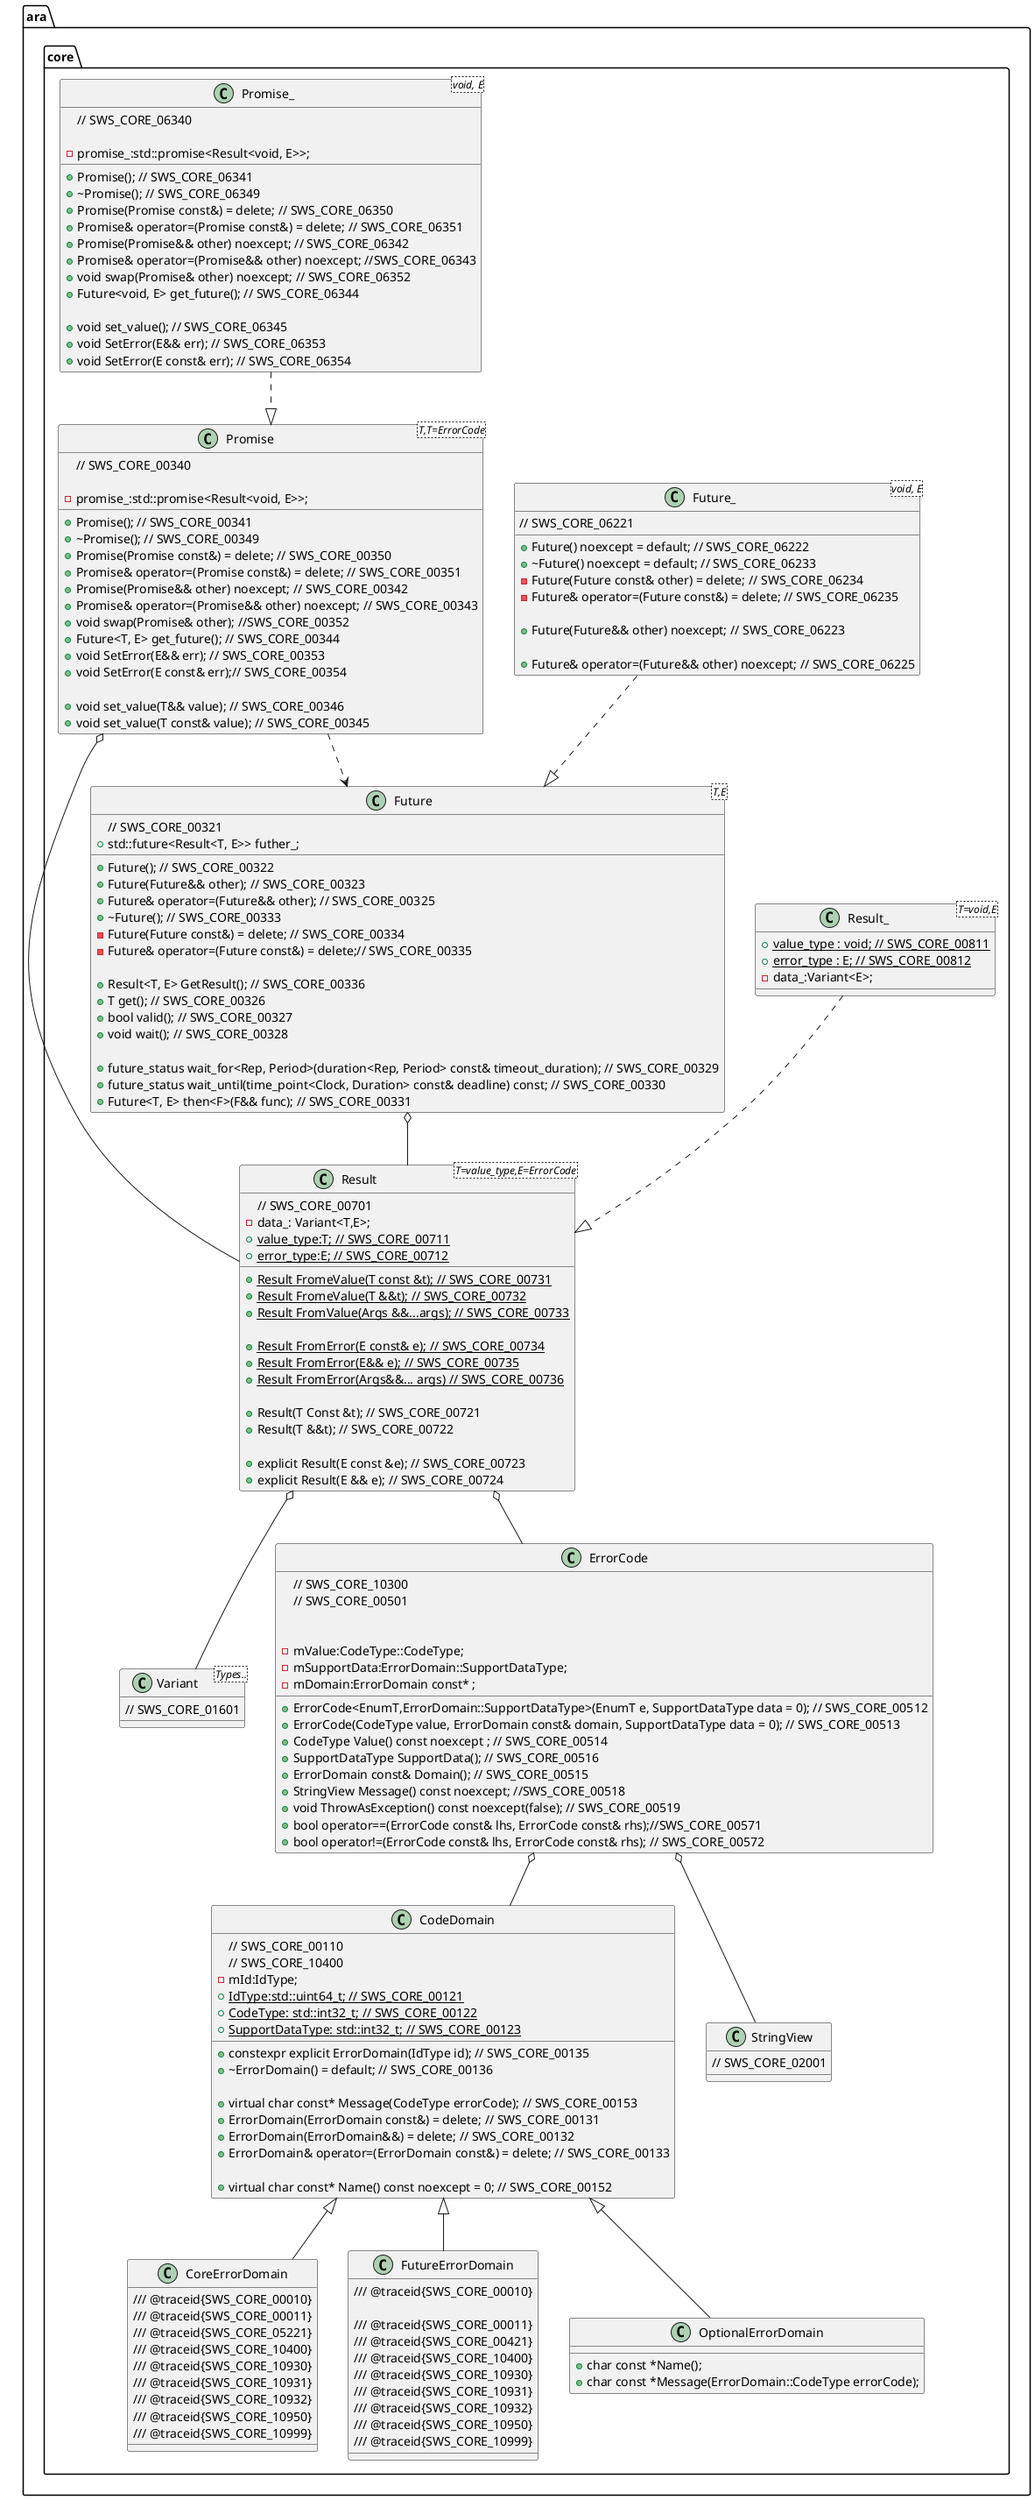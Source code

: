 @startuml core::types
package ara.core {
    class Variant<Types..>{ 
        // SWS_CORE_01601
    }
    class Result<T=value_type,E=ErrorCode> {
        // SWS_CORE_00701
        -data_: Variant<T,E>;
        +{static} value_type:T; // SWS_CORE_00711
        +{static} error_type:E; // SWS_CORE_00712
        +{static} Result FromeValue(T const &t); // SWS_CORE_00731
        +{static} Result FromeValue(T &&t); // SWS_CORE_00732
        +{static} Result FromValue(Args &&...args); // SWS_CORE_00733

        +{static} Result FromError(E const& e); // SWS_CORE_00734
        +{static} Result FromError(E&& e); // SWS_CORE_00735
        +{static} Result FromError(Args&&... args) // SWS_CORE_00736

        +Result(T Const &t); // SWS_CORE_00721
        +Result(T &&t); // SWS_CORE_00722
        
        +explicit Result(E const &e); // SWS_CORE_00723
        +explicit Result(E && e); // SWS_CORE_00724
    }

    class Result_<T=void,E> {
        +{static} value_type : void; // SWS_CORE_00811
        +{static} error_type : E; // SWS_CORE_00812
        -data_:Variant<E>;
    }

    class Future<T,E> {  
        // SWS_CORE_00321
        + std::future<Result<T, E>> futher_;
        +Future(); // SWS_CORE_00322
        +Future(Future&& other); // SWS_CORE_00323
        +Future& operator=(Future&& other); // SWS_CORE_00325
        +~Future(); // SWS_CORE_00333
        -Future(Future const&) = delete; // SWS_CORE_00334
        -Future& operator=(Future const&) = delete;// SWS_CORE_00335
 
        + Result<T, E> GetResult(); // SWS_CORE_00336
        + T get(); // SWS_CORE_00326
        + bool valid(); // SWS_CORE_00327
        + void wait(); // SWS_CORE_00328
        
        +future_status wait_for<Rep, Period>(duration<Rep, Period> const& timeout_duration); // SWS_CORE_00329
        +future_status wait_until(time_point<Clock, Duration> const& deadline) const; // SWS_CORE_00330

      
        + Future<T, E> then<F>(F&& func); // SWS_CORE_00331

       
    }
    class Future_<void, E> {
        // SWS_CORE_06221
        + Future() noexcept = default; // SWS_CORE_06222
        +~Future() noexcept = default; // SWS_CORE_06233
        -Future(Future const& other) = delete; // SWS_CORE_06234
        -Future& operator=(Future const&) = delete; // SWS_CORE_06235

        +Future(Future&& other) noexcept; // SWS_CORE_06223
       
        +Future& operator=(Future&& other) noexcept; // SWS_CORE_06225
    }

   
    class Promise<T,T=ErrorCode> {
        // SWS_CORE_00340
        +Promise(); // SWS_CORE_00341
        +~Promise(); // SWS_CORE_00349
        +Promise(Promise const&) = delete; // SWS_CORE_00350
        +Promise& operator=(Promise const&) = delete; // SWS_CORE_00351
        +Promise(Promise&& other) noexcept; // SWS_CORE_00342
        +Promise& operator=(Promise&& other) noexcept; // SWS_CORE_00343
        +void swap(Promise& other); //SWS_CORE_00352
        +Future<T, E> get_future(); // SWS_CORE_00344
        +void SetError(E&& err); // SWS_CORE_00353
        +void SetError(E const& err);// SWS_CORE_00354

        +void set_value(T&& value); // SWS_CORE_00346
        +void set_value(T const& value); // SWS_CORE_00345
        -promise_:std::promise<Result<void, E>>; 
    }

    class Promise_<void, E> {
        // SWS_CORE_06340
        +Promise(); // SWS_CORE_06341
        +~Promise(); // SWS_CORE_06349
        +Promise(Promise const&) = delete; // SWS_CORE_06350
        +Promise& operator=(Promise const&) = delete; // SWS_CORE_06351
        +Promise(Promise&& other) noexcept; // SWS_CORE_06342
        +Promise& operator=(Promise&& other) noexcept; //SWS_CORE_06343
        +void swap(Promise& other) noexcept; // SWS_CORE_06352
        +Future<void, E> get_future(); // SWS_CORE_06344

        +void set_value(); // SWS_CORE_06345
        +void SetError(E&& err); // SWS_CORE_06353
        +void SetError(E const& err); // SWS_CORE_06354
        -promise_:std::promise<Result<void, E>>; 
    }

    class CodeDomain {
        // SWS_CORE_00110
        // SWS_CORE_10400
         -mId:IdType;
        +{static} IdType:std::uint64_t; // SWS_CORE_00121
        +{static} CodeType: std::int32_t; // SWS_CORE_00122
        +{static} SupportDataType: std::int32_t; // SWS_CORE_00123
       
        +constexpr explicit ErrorDomain(IdType id); // SWS_CORE_00135
        + ~ErrorDomain() = default; // SWS_CORE_00136

        +virtual char const* Message(CodeType errorCode); // SWS_CORE_00153

   
        + ErrorDomain(ErrorDomain const&) = delete; // SWS_CORE_00131

 
        + ErrorDomain(ErrorDomain&&) = delete; // SWS_CORE_00132

  
        + ErrorDomain& operator=(ErrorDomain const&) = delete; // SWS_CORE_00133
    
        + virtual char const* Name() const noexcept = 0; // SWS_CORE_00152
    }
    class ErrorCode {
        // SWS_CORE_10300
        // SWS_CORE_00501

        +ErrorCode<EnumT,ErrorDomain::SupportDataType>(EnumT e, SupportDataType data = 0); // SWS_CORE_00512
        +ErrorCode(CodeType value, ErrorDomain const& domain, SupportDataType data = 0); // SWS_CORE_00513
        +CodeType Value() const noexcept ; // SWS_CORE_00514
        +SupportDataType SupportData(); // SWS_CORE_00516
        +ErrorDomain const& Domain(); // SWS_CORE_00515
        +StringView Message() const noexcept; //SWS_CORE_00518
        +void ThrowAsException() const noexcept(false); // SWS_CORE_00519

        - mValue:CodeType::CodeType;
        - mSupportData:ErrorDomain::SupportDataType;
        - mDomain:ErrorDomain const* ;

        +bool operator==(ErrorCode const& lhs, ErrorCode const& rhs);//SWS_CORE_00571
        +bool operator!=(ErrorCode const& lhs, ErrorCode const& rhs); // SWS_CORE_00572
    }
    class StringView {
        // SWS_CORE_02001
    }
    class CoreErrorDomain {
        /// @traceid{SWS_CORE_00010}
        /// @traceid{SWS_CORE_00011}
        /// @traceid{SWS_CORE_05221}
        /// @traceid{SWS_CORE_10400}
        /// @traceid{SWS_CORE_10930}
        /// @traceid{SWS_CORE_10931}
        /// @traceid{SWS_CORE_10932}
        /// @traceid{SWS_CORE_10950}
        /// @traceid{SWS_CORE_10999}

    }

    class FutureErrorDomain{
        /// @traceid{SWS_CORE_00010}

        /// @traceid{SWS_CORE_00011}
        /// @traceid{SWS_CORE_00421}
        /// @traceid{SWS_CORE_10400}
        /// @traceid{SWS_CORE_10930}
        /// @traceid{SWS_CORE_10931}
        /// @traceid{SWS_CORE_10932}
        /// @traceid{SWS_CORE_10950}
        /// @traceid{SWS_CORE_10999}
    }

    class OptionalErrorDomain {
        + char const *Name();
        + char const *Message(ErrorDomain::CodeType errorCode);
    }
}

Result o-- Variant
Result_ ..|> Result

Future o-- Result
Future_ ..|> Future

Promise_ ..|> Promise
Promise o-- Result

Promise ..> Future

ErrorCode o-- CodeDomain
ErrorCode o-- StringView

Result o-- ErrorCode

CodeDomain <|-- CoreErrorDomain
CodeDomain <|-- FutureErrorDomain
CodeDomain <|-- OptionalErrorDomain
@enduml